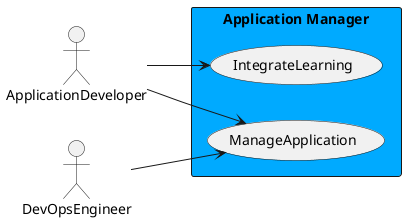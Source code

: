 @startuml

left to right direction
Actor "ApplicationDeveloper" as ApplicationDeveloper
Actor "DevOpsEngineer" as DevOpsEngineer
Actor "ApplicationDeveloper" as ApplicationDeveloper


rectangle "Application Manager" #00aaff {
usecase "IntegrateLearning" as IntegrateLearning
    ApplicationDeveloper --> IntegrateLearning
    usecase "ManageApplication" as ManageApplication
    DevOpsEngineer --> ManageApplication
    ApplicationDeveloper --> ManageApplication
    }


@enduml
